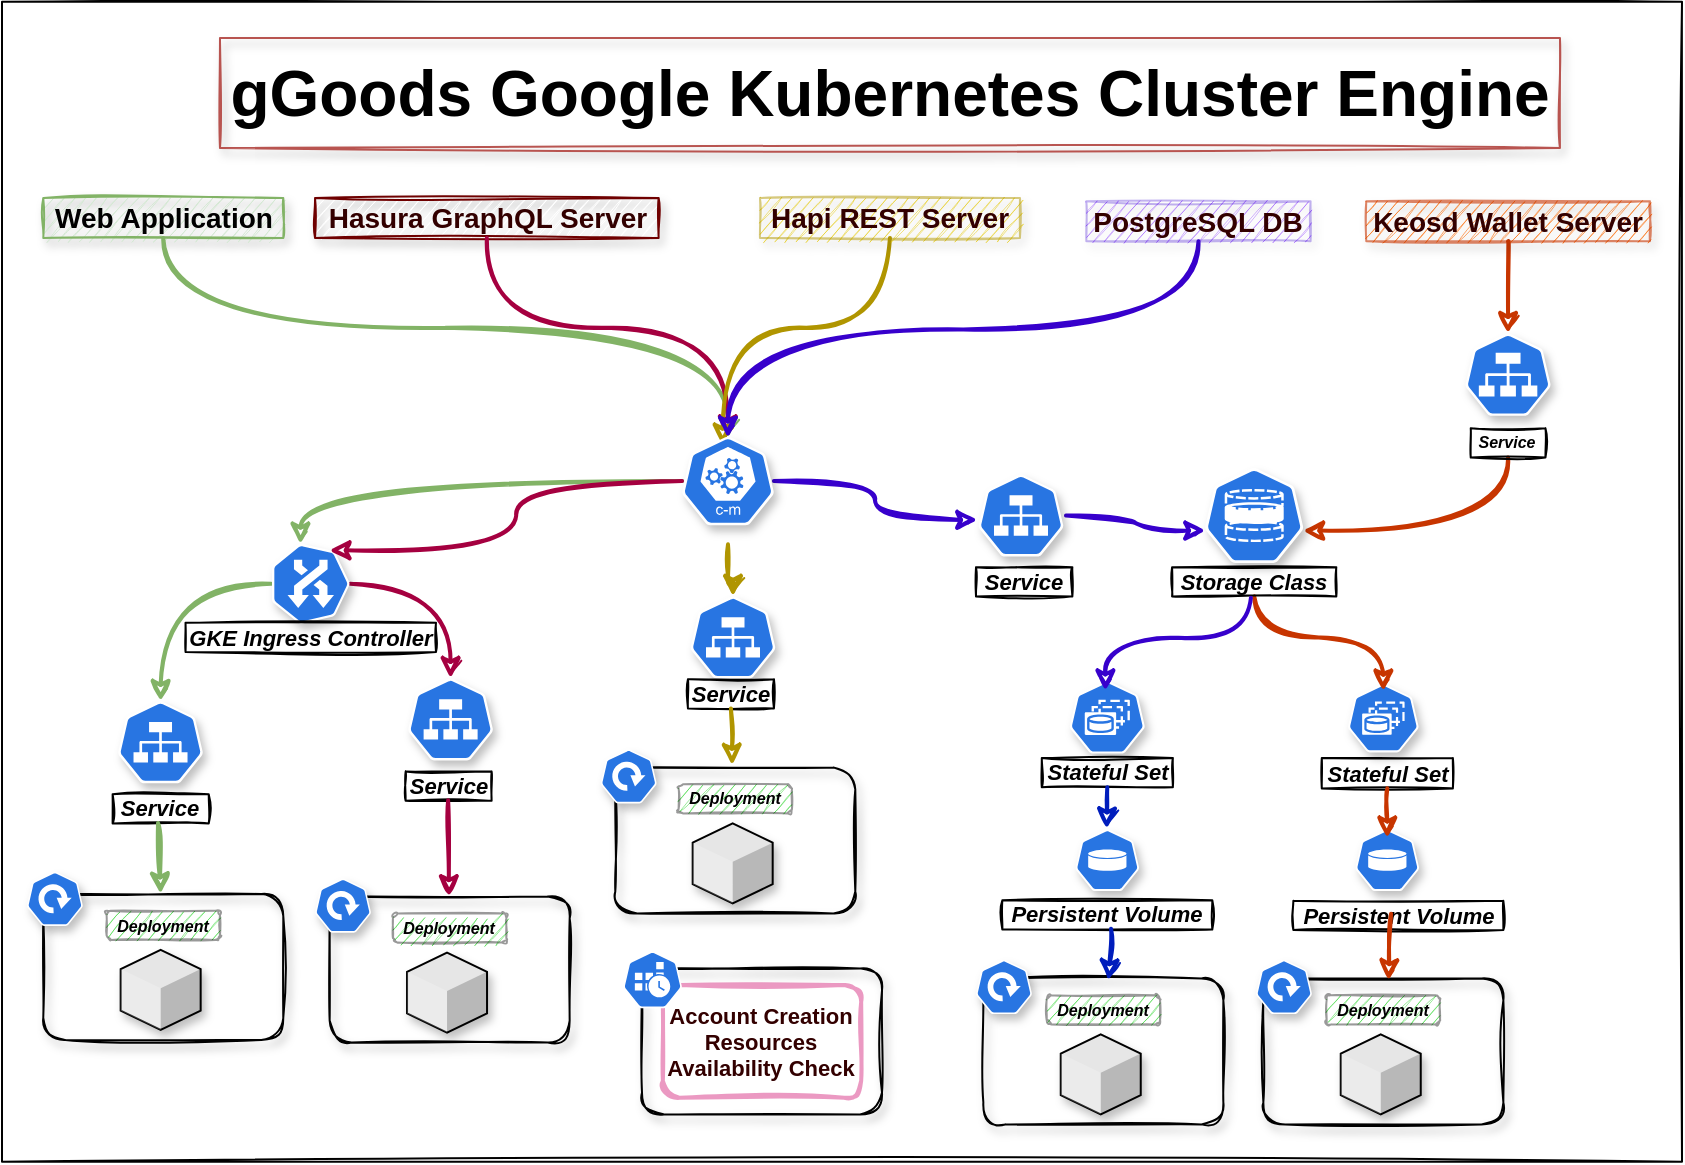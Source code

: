 <mxfile version="14.4.9" type="google" pages="2"><diagram id="PVIO6DG2hPhd5ZmztF5c" name="Gcloud"><mxGraphModel dx="1804" dy="608" grid="1" gridSize="10" guides="1" tooltips="1" connect="1" arrows="1" fold="1" page="1" pageScale="1" pageWidth="827" pageHeight="1169" math="0" shadow="0"><root><mxCell id="0"/><mxCell id="1" parent="0"/><mxCell id="rQSWMchf638BOJ1zcWZI-18" value="" style="rounded=0;whiteSpace=wrap;html=1;fillColor=none;sketch=1;" parent="1" vertex="1"><mxGeometry x="-80" y="521.9" width="840" height="580" as="geometry"/></mxCell><mxCell id="sjKjUAN0iVzhOH6psTIh-2" value="" style="rounded=1;whiteSpace=wrap;html=1;shadow=1;sketch=1;strokeColor=#000000;strokeWidth=1;fontSize=8;fillColor=none;" vertex="1" parent="1"><mxGeometry x="240.0" y="1005.2" width="120" height="73" as="geometry"/></mxCell><mxCell id="sjKjUAN0iVzhOH6psTIh-3" value="Account Creation Resources Availability Check" style="text;html=1;align=center;verticalAlign=middle;whiteSpace=wrap;rounded=1;shadow=0;sketch=1;fontStyle=1;fontSize=11;opacity=40;strokeWidth=2;glass=1;strokeColor=#CC0066;fontColor=#330000;" vertex="1" parent="1"><mxGeometry x="250.42" y="1013.51" width="99.17" height="56.39" as="geometry"/></mxCell><mxCell id="GE88bppgMtltu6WNcH5u-28" value="" style="rounded=1;whiteSpace=wrap;html=1;shadow=1;sketch=1;strokeColor=#000000;strokeWidth=1;fontSize=8;fillColor=none;" parent="1" vertex="1"><mxGeometry x="-59.36" y="967.94" width="120" height="73" as="geometry"/></mxCell><mxCell id="vI4Q6YyBYxQYEgfnPs3k-6" style="edgeStyle=orthogonalEdgeStyle;curved=1;rounded=0;sketch=1;orthogonalLoop=1;jettySize=auto;html=1;strokeWidth=2;fontColor=#330000;fillColor=#d5e8d4;strokeColor=#82b366;" parent="1" source="rQSWMchf638BOJ1zcWZI-9" target="GE88bppgMtltu6WNcH5u-26" edge="1"><mxGeometry relative="1" as="geometry"/></mxCell><mxCell id="vI4Q6YyBYxQYEgfnPs3k-7" style="edgeStyle=orthogonalEdgeStyle;curved=1;rounded=0;sketch=1;orthogonalLoop=1;jettySize=auto;html=1;entryX=0.5;entryY=0;entryDx=0;entryDy=0;entryPerimeter=0;strokeWidth=2;fontColor=#330000;fillColor=#d80073;strokeColor=#A50040;" parent="1" source="rQSWMchf638BOJ1zcWZI-9" target="GE88bppgMtltu6WNcH5u-52" edge="1"><mxGeometry relative="1" as="geometry"/></mxCell><mxCell id="rQSWMchf638BOJ1zcWZI-9" value="" style="html=1;dashed=0;whitespace=wrap;strokeColor=#ffffff;points=[[0.005,0.63,0],[0.1,0.2,0],[0.9,0.2,0],[0.5,0,0],[0.995,0.63,0],[0.72,0.99,0],[0.5,1,0],[0.28,0.99,0]];shape=mxgraph.kubernetes.icon;prIcon=ing;fillColor=#2875E2;shadow=1;sketch=0;rotation=90;" parent="1" vertex="1"><mxGeometry x="54.32" y="793.12" width="40.13" height="39.59" as="geometry"/></mxCell><mxCell id="rQSWMchf638BOJ1zcWZI-34" value="GKE Ingress Controller" style="text;html=1;fillColor=none;align=center;verticalAlign=middle;whiteSpace=wrap;rounded=0;shadow=0;sketch=1;strokeColor=#000000;fontStyle=3;fontSize=11;" parent="1" vertex="1"><mxGeometry x="11.76" y="832.4" width="125.24" height="14.59" as="geometry"/></mxCell><mxCell id="0uk_-S2sxYofjgrZGNNg-2" value="" style="verticalLabelPosition=bottom;verticalAlign=top;html=1;shape=mxgraph.infographic.shadedCube;isoAngle=15;shadow=1;sketch=0;align=center;fillColor=#E6E6E6;" parent="1" vertex="1"><mxGeometry x="-20.67" y="995.94" width="40" height="40" as="geometry"/></mxCell><mxCell id="0uk_-S2sxYofjgrZGNNg-5" value="Web Application" style="text;html=1;align=center;verticalAlign=middle;whiteSpace=wrap;rounded=0;shadow=1;sketch=1;fontSize=14;fontStyle=1;strokeColor=#82b366;fillColor=#d5e8d4;" parent="1" vertex="1"><mxGeometry x="-59.36" y="620" width="120" height="20" as="geometry"/></mxCell><mxCell id="0uk_-S2sxYofjgrZGNNg-11" value="" style="shape=image;imageAspect=0;verticalLabelPosition=bottom;verticalAlign=top;shadow=1;sketch=0;strokeColor=#330000;fillColor=#E6E6E6;gradientColor=none;fontSize=14;align=center;html=1;image=https://www.docker.com/sites/default/files/d8/2019-07/Moby-logo.png;rotation=15;aspect=fixed;" parent="1" vertex="1"><mxGeometry x="-15.67" y="1017.35" width="11.97" height="8.59" as="geometry"/></mxCell><mxCell id="GE88bppgMtltu6WNcH5u-26" value="" style="html=1;dashed=0;whitespace=wrap;fillColor=#2875E2;strokeColor=#ffffff;points=[[0.005,0.63,0],[0.1,0.2,0],[0.9,0.2,0],[0.5,0,0],[0.995,0.63,0],[0.72,0.99,0],[0.5,1,0],[0.28,0.99,0]];shape=mxgraph.kubernetes.icon;prIcon=svc;shadow=1;sketch=0;fontSize=8;" parent="1" vertex="1"><mxGeometry x="-23.24" y="871.64" width="45" height="41" as="geometry"/></mxCell><mxCell id="GE88bppgMtltu6WNcH5u-27" value="Service" style="text;html=1;fillColor=none;align=center;verticalAlign=middle;whiteSpace=wrap;rounded=0;shadow=0;sketch=1;strokeColor=#000000;fontStyle=3;fontSize=11;" parent="1" vertex="1"><mxGeometry x="-24.69" y="918.12" width="48.05" height="14.59" as="geometry"/></mxCell><mxCell id="GE88bppgMtltu6WNcH5u-29" value="" style="html=1;dashed=0;whitespace=wrap;fillColor=#2875E2;strokeColor=#ffffff;points=[[0.005,0.63,0],[0.1,0.2,0],[0.9,0.2,0],[0.5,0,0],[0.995,0.63,0],[0.72,0.99,0],[0.5,1,0],[0.28,0.99,0]];shape=mxgraph.kubernetes.icon;prIcon=deploy;shadow=1;sketch=0;fontSize=8;" parent="1" vertex="1"><mxGeometry x="-67.55" y="951.94" width="28" height="37" as="geometry"/></mxCell><mxCell id="GE88bppgMtltu6WNcH5u-30" value="" style="endArrow=classic;html=1;fontSize=8;exitX=0.5;exitY=1;exitDx=0;exitDy=0;sketch=1;edgeStyle=orthogonalEdgeStyle;entryX=0.5;entryY=0.161;entryDx=0;entryDy=0;entryPerimeter=0;strokeWidth=2;fillColor=#d5e8d4;strokeColor=#82b366;curved=1;" parent="1" source="0uk_-S2sxYofjgrZGNNg-5" target="vI4Q6YyBYxQYEgfnPs3k-1" edge="1"><mxGeometry width="50" height="50" relative="1" as="geometry"><mxPoint x="-102.68" y="710" as="sourcePoint"/><mxPoint x="77" y="717" as="targetPoint"/></mxGeometry></mxCell><mxCell id="GE88bppgMtltu6WNcH5u-33" value="" style="endArrow=classic;html=1;fontSize=8;exitX=0.5;exitY=1;exitDx=0;exitDy=0;sketch=1;strokeWidth=2;fillColor=#d5e8d4;strokeColor=#82b366;" parent="1" target="GE88bppgMtltu6WNcH5u-28" edge="1"><mxGeometry width="50" height="50" relative="1" as="geometry"><mxPoint x="-1.99" y="932.53" as="sourcePoint"/><mxPoint x="-2.39" y="956.23" as="targetPoint"/></mxGeometry></mxCell><mxCell id="GE88bppgMtltu6WNcH5u-34" value="Deployment" style="text;html=1;align=center;verticalAlign=middle;whiteSpace=wrap;rounded=1;shadow=0;sketch=1;strokeColor=#000000;fontStyle=3;fontSize=8;fillColor=#00CC00;opacity=40;" parent="1" vertex="1"><mxGeometry x="-27.7" y="976.35" width="56.68" height="14.59" as="geometry"/></mxCell><mxCell id="GE88bppgMtltu6WNcH5u-46" value="" style="rounded=1;whiteSpace=wrap;html=1;shadow=1;sketch=1;strokeColor=#000000;strokeWidth=1;fontSize=8;fillColor=none;" parent="1" vertex="1"><mxGeometry x="83.83" y="969.3" width="120" height="73" as="geometry"/></mxCell><mxCell id="GE88bppgMtltu6WNcH5u-49" value="" style="verticalLabelPosition=bottom;verticalAlign=top;html=1;shape=mxgraph.infographic.shadedCube;isoAngle=15;shadow=1;sketch=0;align=center;fillColor=#E6E6E6;" parent="1" vertex="1"><mxGeometry x="122.52" y="997.3" width="40" height="40" as="geometry"/></mxCell><mxCell id="GE88bppgMtltu6WNcH5u-50" value="Hasura GraphQL Server" style="text;html=1;align=center;verticalAlign=middle;whiteSpace=wrap;rounded=0;shadow=1;sketch=1;fontSize=14;fontStyle=1;strokeColor=#6F0000;fontColor=#330000;fillColor=#ffffff;fillStyle=hachure;" parent="1" vertex="1"><mxGeometry x="76.52" y="620" width="171.81" height="20" as="geometry"/></mxCell><mxCell id="GE88bppgMtltu6WNcH5u-51" value="" style="shape=image;imageAspect=0;verticalLabelPosition=bottom;verticalAlign=top;shadow=1;sketch=0;strokeColor=#330000;fillColor=#E6E6E6;gradientColor=none;fontSize=14;align=center;html=1;image=https://www.docker.com/sites/default/files/d8/2019-07/Moby-logo.png;rotation=15;aspect=fixed;" parent="1" vertex="1"><mxGeometry x="127.52" y="1018.71" width="11.97" height="8.59" as="geometry"/></mxCell><mxCell id="GE88bppgMtltu6WNcH5u-52" value="" style="html=1;dashed=0;whitespace=wrap;fillColor=#2875E2;strokeColor=#ffffff;points=[[0.005,0.63,0],[0.1,0.2,0],[0.9,0.2,0],[0.5,0,0],[0.995,0.63,0],[0.72,0.99,0],[0.5,1,0],[0.28,0.99,0]];shape=mxgraph.kubernetes.icon;prIcon=svc;shadow=1;sketch=0;fontSize=8;" parent="1" vertex="1"><mxGeometry x="121.81" y="860.19" width="45" height="41" as="geometry"/></mxCell><mxCell id="GE88bppgMtltu6WNcH5u-53" value="Service" style="text;html=1;fillColor=none;align=center;verticalAlign=middle;whiteSpace=wrap;rounded=0;shadow=0;sketch=1;strokeColor=#000000;fontStyle=3;fontSize=11;" parent="1" vertex="1"><mxGeometry x="121.81" y="906.81" width="43" height="14.59" as="geometry"/></mxCell><mxCell id="GE88bppgMtltu6WNcH5u-54" value="" style="html=1;dashed=0;whitespace=wrap;fillColor=#2875E2;strokeColor=#ffffff;points=[[0.005,0.63,0],[0.1,0.2,0],[0.9,0.2,0],[0.5,0,0],[0.995,0.63,0],[0.72,0.99,0],[0.5,1,0],[0.28,0.99,0]];shape=mxgraph.kubernetes.icon;prIcon=deploy;shadow=1;sketch=0;fontSize=8;" parent="1" vertex="1"><mxGeometry x="76.52" y="955.3" width="28" height="37" as="geometry"/></mxCell><mxCell id="GE88bppgMtltu6WNcH5u-55" value="" style="endArrow=classic;html=1;fontSize=8;exitX=0.5;exitY=1;exitDx=0;exitDy=0;sketch=1;edgeStyle=orthogonalEdgeStyle;entryX=0.498;entryY=0.152;entryDx=0;entryDy=0;entryPerimeter=0;strokeWidth=2;fillColor=#d80073;strokeColor=#A50040;curved=1;" parent="1" source="GE88bppgMtltu6WNcH5u-50" target="vI4Q6YyBYxQYEgfnPs3k-1" edge="1"><mxGeometry width="50" height="50" relative="1" as="geometry"><mxPoint x="77.03" y="711.2" as="sourcePoint"/><mxPoint x="117" y="793" as="targetPoint"/></mxGeometry></mxCell><mxCell id="GE88bppgMtltu6WNcH5u-57" value="" style="endArrow=classic;html=1;fontSize=8;exitX=0.5;exitY=1;exitDx=0;exitDy=0;sketch=1;strokeWidth=2;fillColor=#d80073;strokeColor=#A50040;" parent="1" target="GE88bppgMtltu6WNcH5u-46" edge="1"><mxGeometry width="50" height="50" relative="1" as="geometry"><mxPoint x="143.06" y="921.08" as="sourcePoint"/><mxPoint x="142.23" y="940.186" as="targetPoint"/></mxGeometry></mxCell><mxCell id="GE88bppgMtltu6WNcH5u-58" value="Deployment" style="text;html=1;align=center;verticalAlign=middle;whiteSpace=wrap;rounded=1;shadow=0;sketch=1;strokeColor=#000000;fontStyle=3;fontSize=8;fillColor=#00CC00;opacity=40;" parent="1" vertex="1"><mxGeometry x="115.49" y="977.71" width="56.68" height="14.59" as="geometry"/></mxCell><mxCell id="GE88bppgMtltu6WNcH5u-62" value="" style="rounded=1;whiteSpace=wrap;html=1;shadow=1;sketch=1;strokeColor=#000000;strokeWidth=1;fontSize=8;fillColor=none;" parent="1" vertex="1"><mxGeometry x="226.65" y="904.71" width="120" height="73" as="geometry"/></mxCell><mxCell id="GE88bppgMtltu6WNcH5u-65" value="" style="verticalLabelPosition=bottom;verticalAlign=top;html=1;shape=mxgraph.infographic.shadedCube;isoAngle=15;shadow=1;sketch=0;align=center;fillColor=#E6E6E6;" parent="1" vertex="1"><mxGeometry x="265.34" y="932.71" width="40" height="40" as="geometry"/></mxCell><mxCell id="vI4Q6YyBYxQYEgfnPs3k-4" style="edgeStyle=orthogonalEdgeStyle;curved=1;rounded=0;sketch=1;orthogonalLoop=1;jettySize=auto;html=1;entryX=0.441;entryY=0.217;entryDx=0;entryDy=0;entryPerimeter=0;strokeWidth=2;exitX=0.5;exitY=1;exitDx=0;exitDy=0;fillColor=#e3c800;strokeColor=#B09500;" parent="1" source="GE88bppgMtltu6WNcH5u-66" target="vI4Q6YyBYxQYEgfnPs3k-1" edge="1"><mxGeometry relative="1" as="geometry"/></mxCell><mxCell id="GE88bppgMtltu6WNcH5u-66" value="Hapi REST Server" style="text;html=1;fillColor=#e3c800;align=center;verticalAlign=middle;whiteSpace=wrap;rounded=0;shadow=1;sketch=1;fontSize=14;fontStyle=1;strokeColor=#B09500;fontColor=#330000;opacity=50;" parent="1" vertex="1"><mxGeometry x="298.98" y="620" width="130" height="20" as="geometry"/></mxCell><mxCell id="GE88bppgMtltu6WNcH5u-67" value="" style="shape=image;imageAspect=0;verticalLabelPosition=bottom;verticalAlign=top;shadow=1;sketch=0;strokeColor=#330000;fillColor=#E6E6E6;gradientColor=none;fontSize=14;align=center;html=1;image=https://www.docker.com/sites/default/files/d8/2019-07/Moby-logo.png;rotation=15;aspect=fixed;" parent="1" vertex="1"><mxGeometry x="270.34" y="954.12" width="11.97" height="8.59" as="geometry"/></mxCell><mxCell id="GE88bppgMtltu6WNcH5u-68" value="" style="html=1;dashed=0;whitespace=wrap;fillColor=#2875E2;strokeColor=#ffffff;points=[[0.005,0.63,0],[0.1,0.2,0],[0.9,0.2,0],[0.5,0,0],[0.995,0.63,0],[0.72,0.99,0],[0.5,1,0],[0.28,0.99,0]];shape=mxgraph.kubernetes.icon;prIcon=svc;shadow=1;sketch=0;fontSize=8;" parent="1" vertex="1"><mxGeometry x="263" y="819.19" width="45" height="41" as="geometry"/></mxCell><mxCell id="GE88bppgMtltu6WNcH5u-69" value="Service" style="text;html=1;fillColor=none;align=center;verticalAlign=middle;whiteSpace=wrap;rounded=0;shadow=0;sketch=1;strokeColor=#000000;fontStyle=3;fontSize=11;" parent="1" vertex="1"><mxGeometry x="262.97" y="860.6" width="43" height="14.59" as="geometry"/></mxCell><mxCell id="GE88bppgMtltu6WNcH5u-70" value="" style="html=1;dashed=0;whitespace=wrap;fillColor=#2875E2;strokeColor=#ffffff;points=[[0.005,0.63,0],[0.1,0.2,0],[0.9,0.2,0],[0.5,0,0],[0.995,0.63,0],[0.72,0.99,0],[0.5,1,0],[0.28,0.99,0]];shape=mxgraph.kubernetes.icon;prIcon=deploy;shadow=1;sketch=0;fontSize=8;" parent="1" vertex="1"><mxGeometry x="219.34" y="890.71" width="28" height="37" as="geometry"/></mxCell><mxCell id="GE88bppgMtltu6WNcH5u-73" value="" style="endArrow=classic;html=1;fontSize=8;exitX=0.5;exitY=1;exitDx=0;exitDy=0;sketch=1;entryX=0.487;entryY=-0.015;entryDx=0;entryDy=0;entryPerimeter=0;strokeWidth=2;fillColor=#e3c800;strokeColor=#B09500;" parent="1" source="GE88bppgMtltu6WNcH5u-69" target="GE88bppgMtltu6WNcH5u-62" edge="1"><mxGeometry width="50" height="50" relative="1" as="geometry"><mxPoint x="283.06" y="878.02" as="sourcePoint"/><mxPoint x="282.23" y="897.126" as="targetPoint"/></mxGeometry></mxCell><mxCell id="GE88bppgMtltu6WNcH5u-74" value="Deployment" style="text;html=1;align=center;verticalAlign=middle;whiteSpace=wrap;rounded=1;shadow=0;sketch=1;strokeColor=#000000;fontStyle=3;fontSize=8;fillColor=#00CC00;opacity=40;" parent="1" vertex="1"><mxGeometry x="258.31" y="913.12" width="56.68" height="14.59" as="geometry"/></mxCell><mxCell id="GE88bppgMtltu6WNcH5u-77" value="" style="rounded=1;whiteSpace=wrap;html=1;shadow=1;sketch=1;strokeColor=#000000;strokeWidth=1;fontSize=8;fillColor=none;" parent="1" vertex="1"><mxGeometry x="550.68" y="1010.2" width="120" height="73" as="geometry"/></mxCell><mxCell id="GE88bppgMtltu6WNcH5u-80" value="" style="verticalLabelPosition=bottom;verticalAlign=top;html=1;shape=mxgraph.infographic.shadedCube;isoAngle=15;shadow=1;sketch=0;align=center;fillColor=#E6E6E6;" parent="1" vertex="1"><mxGeometry x="589.37" y="1038.2" width="40" height="40" as="geometry"/></mxCell><mxCell id="vI4Q6YyBYxQYEgfnPs3k-11" style="edgeStyle=orthogonalEdgeStyle;curved=1;rounded=0;sketch=1;orthogonalLoop=1;jettySize=auto;html=1;entryX=0.995;entryY=0.63;entryDx=0;entryDy=0;entryPerimeter=0;strokeWidth=2;fontColor=#330000;exitX=0.5;exitY=1;exitDx=0;exitDy=0;fillColor=#fa6800;strokeColor=#C73500;" parent="1" source="GE88bppgMtltu6WNcH5u-84" target="GE88bppgMtltu6WNcH5u-113" edge="1"><mxGeometry relative="1" as="geometry"/></mxCell><mxCell id="vI4Q6YyBYxQYEgfnPs3k-12" style="edgeStyle=orthogonalEdgeStyle;curved=1;rounded=0;sketch=1;orthogonalLoop=1;jettySize=auto;html=1;entryX=0.5;entryY=0;entryDx=0;entryDy=0;entryPerimeter=0;strokeWidth=2;fontColor=#330000;fillColor=#fa6800;strokeColor=#C73500;" parent="1" source="GE88bppgMtltu6WNcH5u-81" target="GE88bppgMtltu6WNcH5u-83" edge="1"><mxGeometry relative="1" as="geometry"/></mxCell><mxCell id="GE88bppgMtltu6WNcH5u-81" value="Keosd Wallet Server" style="text;html=1;fillColor=#fa6800;align=center;verticalAlign=middle;whiteSpace=wrap;rounded=0;shadow=1;sketch=1;fontSize=14;fontStyle=1;strokeColor=#C73500;fontColor=#330000;opacity=60;" parent="1" vertex="1"><mxGeometry x="602.14" y="621.65" width="141.81" height="20" as="geometry"/></mxCell><mxCell id="GE88bppgMtltu6WNcH5u-82" value="" style="shape=image;imageAspect=0;verticalLabelPosition=bottom;verticalAlign=top;shadow=1;sketch=0;strokeColor=#330000;fillColor=#E6E6E6;gradientColor=none;fontSize=14;align=center;html=1;image=https://www.docker.com/sites/default/files/d8/2019-07/Moby-logo.png;rotation=15;aspect=fixed;" parent="1" vertex="1"><mxGeometry x="594.37" y="1059.61" width="11.97" height="8.59" as="geometry"/></mxCell><mxCell id="GE88bppgMtltu6WNcH5u-83" value="" style="html=1;dashed=0;whitespace=wrap;fillColor=#2875E2;strokeColor=#ffffff;points=[[0.005,0.63,0],[0.1,0.2,0],[0.9,0.2,0],[0.5,0,0],[0.995,0.63,0],[0.72,0.99,0],[0.5,1,0],[0.28,0.99,0]];shape=mxgraph.kubernetes.icon;prIcon=svc;shadow=1;sketch=0;fontSize=8;" parent="1" vertex="1"><mxGeometry x="648.67" y="687.71" width="48.74" height="41.22" as="geometry"/></mxCell><mxCell id="GE88bppgMtltu6WNcH5u-84" value="Service" style="text;html=1;fillColor=none;align=center;verticalAlign=middle;whiteSpace=wrap;rounded=0;shadow=0;sketch=1;strokeColor=#000000;fontStyle=3;fontSize=8;" parent="1" vertex="1"><mxGeometry x="654.36" y="735.17" width="37.37" height="14.59" as="geometry"/></mxCell><mxCell id="GE88bppgMtltu6WNcH5u-85" value="" style="html=1;dashed=0;whitespace=wrap;fillColor=#2875E2;strokeColor=#ffffff;points=[[0.005,0.63,0],[0.1,0.2,0],[0.9,0.2,0],[0.5,0,0],[0.995,0.63,0],[0.72,0.99,0],[0.5,1,0],[0.28,0.99,0]];shape=mxgraph.kubernetes.icon;prIcon=deploy;shadow=1;sketch=0;fontSize=8;" parent="1" vertex="1"><mxGeometry x="547.0" y="995.99" width="28" height="37" as="geometry"/></mxCell><mxCell id="GE88bppgMtltu6WNcH5u-89" value="Deployment" style="text;html=1;align=center;verticalAlign=middle;whiteSpace=wrap;rounded=1;shadow=0;sketch=1;strokeColor=#000000;fontStyle=3;fontSize=8;fillColor=#00CC00;opacity=40;" parent="1" vertex="1"><mxGeometry x="582.34" y="1018.61" width="56.68" height="14.59" as="geometry"/></mxCell><mxCell id="GE88bppgMtltu6WNcH5u-90" value="" style="html=1;dashed=0;whitespace=wrap;fillColor=#2875E2;strokeColor=#ffffff;points=[[0.005,0.63,0],[0.1,0.2,0],[0.9,0.2,0],[0.5,0,0],[0.995,0.63,0],[0.72,0.99,0],[0.5,1,0],[0.28,0.99,0]];shape=mxgraph.kubernetes.icon;prIcon=vol;shadow=1;" parent="1" vertex="1"><mxGeometry x="596.72" y="930.79" width="31.88" height="40.59" as="geometry"/></mxCell><mxCell id="GE88bppgMtltu6WNcH5u-92" value="" style="html=1;dashed=0;whitespace=wrap;fillColor=#2875E2;strokeColor=#ffffff;points=[[0.005,0.63,0],[0.1,0.2,0],[0.9,0.2,0],[0.5,0,0],[0.995,0.63,0],[0.72,0.99,0],[0.5,1,0],[0.28,0.99,0]];shape=mxgraph.kubernetes.icon;prIcon=sts;shadow=1;sketch=0;fontFamily=Comic Sans MS;fontSize=14;align=center;" parent="1" vertex="1"><mxGeometry x="592.99" y="860.19" width="35.38" height="39.83" as="geometry"/></mxCell><mxCell id="GE88bppgMtltu6WNcH5u-98" value="Stateful Set" style="text;html=1;fillColor=none;align=center;verticalAlign=middle;whiteSpace=wrap;rounded=0;shadow=0;sketch=1;strokeColor=#000000;fontStyle=3;fontSize=11;" parent="1" vertex="1"><mxGeometry x="579.89" y="900" width="65.55" height="15.19" as="geometry"/></mxCell><mxCell id="GE88bppgMtltu6WNcH5u-99" value="" style="endArrow=classic;html=1;fontSize=8;exitX=0.5;exitY=1;exitDx=0;exitDy=0;sketch=1;entryX=0.5;entryY=0.227;entryDx=0;entryDy=0;entryPerimeter=0;strokeWidth=2;fillColor=#fa6800;strokeColor=#C73500;" parent="1" source="GE88bppgMtltu6WNcH5u-98" target="GE88bppgMtltu6WNcH5u-90" edge="1"><mxGeometry width="50" height="50" relative="1" as="geometry"><mxPoint x="617.277" y="920.385" as="sourcePoint"/><mxPoint x="612.78" y="928.3" as="targetPoint"/></mxGeometry></mxCell><mxCell id="GE88bppgMtltu6WNcH5u-100" value="Persistent Volume" style="text;html=1;fillColor=none;align=center;verticalAlign=middle;whiteSpace=wrap;rounded=0;shadow=0;sketch=1;strokeColor=#000000;fontStyle=3;fontSize=11;" parent="1" vertex="1"><mxGeometry x="565.68" y="971.38" width="105" height="14.59" as="geometry"/></mxCell><mxCell id="GE88bppgMtltu6WNcH5u-101" value="" style="endArrow=classic;html=1;fontSize=8;exitX=0.525;exitY=0.995;exitDx=0;exitDy=0;sketch=1;exitPerimeter=0;entryX=0.522;entryY=0.015;entryDx=0;entryDy=0;entryPerimeter=0;strokeWidth=2;fillColor=#fa6800;strokeColor=#C73500;" parent="1" target="GE88bppgMtltu6WNcH5u-77" edge="1"><mxGeometry width="50" height="50" relative="1" as="geometry"><mxPoint x="614.531" y="977.887" as="sourcePoint"/><mxPoint x="614.66" y="998.37" as="targetPoint"/></mxGeometry></mxCell><mxCell id="GE88bppgMtltu6WNcH5u-102" value="" style="rounded=1;whiteSpace=wrap;html=1;shadow=1;sketch=1;strokeColor=#000000;strokeWidth=1;fontSize=8;fillColor=none;" parent="1" vertex="1"><mxGeometry x="410.68" y="1010.2" width="120" height="73" as="geometry"/></mxCell><mxCell id="GE88bppgMtltu6WNcH5u-103" value="" style="verticalLabelPosition=bottom;verticalAlign=top;html=1;shape=mxgraph.infographic.shadedCube;isoAngle=15;shadow=1;sketch=0;align=center;fillColor=#E6E6E6;" parent="1" vertex="1"><mxGeometry x="449.37" y="1038.2" width="40" height="40" as="geometry"/></mxCell><mxCell id="vI4Q6YyBYxQYEgfnPs3k-5" style="edgeStyle=orthogonalEdgeStyle;curved=1;rounded=0;sketch=1;orthogonalLoop=1;jettySize=auto;html=1;entryX=0.5;entryY=0.161;entryDx=0;entryDy=0;entryPerimeter=0;strokeWidth=2;fontColor=#330000;exitX=0.5;exitY=1;exitDx=0;exitDy=0;fillColor=#6a00ff;strokeColor=#3700CC;" parent="1" source="GE88bppgMtltu6WNcH5u-104" target="vI4Q6YyBYxQYEgfnPs3k-1" edge="1"><mxGeometry relative="1" as="geometry"/></mxCell><mxCell id="GE88bppgMtltu6WNcH5u-104" value="PostgreSQL DB" style="text;html=1;fillColor=#6a00ff;align=center;verticalAlign=middle;whiteSpace=wrap;rounded=0;shadow=1;sketch=1;fontSize=14;fontStyle=1;strokeColor=#3700CC;fontColor=#330000;fillStyle=hachure;opacity=30;" parent="1" vertex="1"><mxGeometry x="462.17" y="621.65" width="112.13" height="20" as="geometry"/></mxCell><mxCell id="GE88bppgMtltu6WNcH5u-105" value="" style="shape=image;imageAspect=0;verticalLabelPosition=bottom;verticalAlign=top;shadow=1;sketch=0;strokeColor=#330000;fillColor=#E6E6E6;gradientColor=none;fontSize=14;align=center;html=1;image=https://www.docker.com/sites/default/files/d8/2019-07/Moby-logo.png;rotation=15;aspect=fixed;" parent="1" vertex="1"><mxGeometry x="454.37" y="1059.61" width="11.97" height="8.59" as="geometry"/></mxCell><mxCell id="vI4Q6YyBYxQYEgfnPs3k-14" style="edgeStyle=orthogonalEdgeStyle;curved=1;rounded=0;sketch=1;orthogonalLoop=1;jettySize=auto;html=1;entryX=0.005;entryY=0.63;entryDx=0;entryDy=0;entryPerimeter=0;strokeWidth=2;fontColor=#330000;fillColor=#6a00ff;strokeColor=#3700CC;" parent="1" source="GE88bppgMtltu6WNcH5u-106" target="GE88bppgMtltu6WNcH5u-113" edge="1"><mxGeometry relative="1" as="geometry"/></mxCell><mxCell id="GE88bppgMtltu6WNcH5u-106" value="" style="html=1;dashed=0;whitespace=wrap;fillColor=#2875E2;strokeColor=#ffffff;points=[[0.005,0.63,0],[0.1,0.2,0],[0.9,0.2,0],[0.5,0,0],[0.995,0.63,0],[0.72,0.99,0],[0.5,1,0],[0.28,0.99,0]];shape=mxgraph.kubernetes.icon;prIcon=svc;shadow=1;sketch=0;fontSize=8;" parent="1" vertex="1"><mxGeometry x="407.0" y="758.27" width="45" height="41" as="geometry"/></mxCell><mxCell id="GE88bppgMtltu6WNcH5u-107" value="Service" style="text;html=1;fillColor=none;align=center;verticalAlign=middle;whiteSpace=wrap;rounded=0;shadow=0;sketch=1;strokeColor=#000000;fontStyle=3;fontSize=11;" parent="1" vertex="1"><mxGeometry x="407" y="804.6" width="48.19" height="14.59" as="geometry"/></mxCell><mxCell id="GE88bppgMtltu6WNcH5u-108" value="" style="html=1;dashed=0;whitespace=wrap;fillColor=#2875E2;strokeColor=#ffffff;points=[[0.005,0.63,0],[0.1,0.2,0],[0.9,0.2,0],[0.5,0,0],[0.995,0.63,0],[0.72,0.99,0],[0.5,1,0],[0.28,0.99,0]];shape=mxgraph.kubernetes.icon;prIcon=deploy;shadow=1;sketch=0;fontSize=8;" parent="1" vertex="1"><mxGeometry x="407" y="995.99" width="28" height="37" as="geometry"/></mxCell><mxCell id="GE88bppgMtltu6WNcH5u-110" value="Deployment" style="text;html=1;align=center;verticalAlign=middle;whiteSpace=wrap;rounded=1;shadow=0;sketch=1;strokeColor=#000000;fontStyle=3;fontSize=8;fillColor=#00CC00;opacity=40;" parent="1" vertex="1"><mxGeometry x="442.34" y="1018.61" width="56.68" height="14.59" as="geometry"/></mxCell><mxCell id="GE88bppgMtltu6WNcH5u-111" value="" style="html=1;dashed=0;whitespace=wrap;fillColor=#2875E2;strokeColor=#ffffff;points=[[0.005,0.63,0],[0.1,0.2,0],[0.9,0.2,0],[0.5,0,0],[0.995,0.63,0],[0.72,0.99,0],[0.5,1,0],[0.28,0.99,0]];shape=mxgraph.kubernetes.icon;prIcon=vol;shadow=1;" parent="1" vertex="1"><mxGeometry x="456.72" y="930.79" width="31.88" height="40.59" as="geometry"/></mxCell><mxCell id="GE88bppgMtltu6WNcH5u-112" value="" style="html=1;dashed=0;whitespace=wrap;fillColor=#2875E2;strokeColor=#ffffff;points=[[0.005,0.63,0],[0.1,0.2,0],[0.9,0.2,0],[0.5,0,0],[0.995,0.63,0],[0.72,0.99,0],[0.5,1,0],[0.28,0.99,0]];shape=mxgraph.kubernetes.icon;prIcon=sts;shadow=1;sketch=0;fontFamily=Comic Sans MS;fontSize=14;align=center;" parent="1" vertex="1"><mxGeometry x="453.86" y="860.6" width="37.59" height="38.1" as="geometry"/></mxCell><mxCell id="GE88bppgMtltu6WNcH5u-113" value="" style="html=1;dashed=0;whitespace=wrap;fillColor=#2875E2;strokeColor=#ffffff;points=[[0.005,0.63,0],[0.1,0.2,0],[0.9,0.2,0],[0.5,0,0],[0.995,0.63,0],[0.72,0.99,0],[0.5,1,0],[0.28,0.99,0]];shape=mxgraph.kubernetes.icon;prIcon=sc;sketch=0;fontSize=10;shadow=1;" parent="1" vertex="1"><mxGeometry x="521.52" y="749.76" width="49.16" height="58.02" as="geometry"/></mxCell><mxCell id="vI4Q6YyBYxQYEgfnPs3k-15" style="edgeStyle=orthogonalEdgeStyle;curved=1;rounded=0;sketch=1;orthogonalLoop=1;jettySize=auto;html=1;strokeWidth=2;fontColor=#330000;entryX=0.5;entryY=0.16;entryDx=0;entryDy=0;entryPerimeter=0;fillColor=#fa6800;strokeColor=#C73500;exitX=0.5;exitY=1;exitDx=0;exitDy=0;" parent="1" source="GE88bppgMtltu6WNcH5u-115" target="GE88bppgMtltu6WNcH5u-92" edge="1"><mxGeometry relative="1" as="geometry"><mxPoint x="567" y="890" as="targetPoint"/></mxGeometry></mxCell><mxCell id="GE88bppgMtltu6WNcH5u-115" value="Storage Class" style="text;html=1;fillColor=none;align=center;verticalAlign=middle;whiteSpace=wrap;rounded=0;shadow=0;sketch=1;strokeColor=#000000;fontStyle=3;fontSize=11;" parent="1" vertex="1"><mxGeometry x="505.05" y="804.6" width="82.11" height="14.59" as="geometry"/></mxCell><mxCell id="GE88bppgMtltu6WNcH5u-116" value="" style="endArrow=classic;html=1;fontSize=8;exitX=0.48;exitY=1.049;exitDx=0;exitDy=0;sketch=1;exitPerimeter=0;entryX=0.475;entryY=0.153;entryDx=0;entryDy=0;entryPerimeter=0;fillColor=#6a00ff;strokeColor=#3700CC;strokeWidth=2;edgeStyle=orthogonalEdgeStyle;curved=1;" parent="1" source="GE88bppgMtltu6WNcH5u-115" target="GE88bppgMtltu6WNcH5u-112" edge="1"><mxGeometry width="50" height="50" relative="1" as="geometry"><mxPoint x="511.881" y="931.197" as="sourcePoint"/><mxPoint x="512.223" y="948.547" as="targetPoint"/></mxGeometry></mxCell><mxCell id="GE88bppgMtltu6WNcH5u-117" value="Stateful Set" style="text;html=1;fillColor=none;align=center;verticalAlign=middle;whiteSpace=wrap;rounded=0;shadow=0;sketch=1;strokeColor=#000000;fontStyle=3;fontSize=11;" parent="1" vertex="1"><mxGeometry x="439.89" y="900" width="65.55" height="14.59" as="geometry"/></mxCell><mxCell id="GE88bppgMtltu6WNcH5u-118" value="" style="endArrow=classic;html=1;fontSize=8;exitX=0.5;exitY=1;exitDx=0;exitDy=0;sketch=1;entryX=0.491;entryY=0.114;entryDx=0;entryDy=0;entryPerimeter=0;strokeWidth=2;fillColor=#0050ef;strokeColor=#001DBC;" parent="1" source="GE88bppgMtltu6WNcH5u-117" target="GE88bppgMtltu6WNcH5u-111" edge="1"><mxGeometry width="50" height="50" relative="1" as="geometry"><mxPoint x="477.277" y="918.485" as="sourcePoint"/><mxPoint x="472.78" y="926.4" as="targetPoint"/></mxGeometry></mxCell><mxCell id="GE88bppgMtltu6WNcH5u-119" value="Persistent Volume" style="text;html=1;fillColor=none;align=center;verticalAlign=middle;whiteSpace=wrap;rounded=0;shadow=0;sketch=1;strokeColor=#000000;fontStyle=3;fontSize=11;" parent="1" vertex="1"><mxGeometry x="420.16" y="971.15" width="105" height="14.59" as="geometry"/></mxCell><mxCell id="GE88bppgMtltu6WNcH5u-120" value="" style="endArrow=classic;html=1;fontSize=8;exitX=0.525;exitY=0.995;exitDx=0;exitDy=0;sketch=1;exitPerimeter=0;entryX=0.522;entryY=0.015;entryDx=0;entryDy=0;entryPerimeter=0;strokeWidth=2;fillColor=#0050ef;strokeColor=#001DBC;" parent="1" target="GE88bppgMtltu6WNcH5u-102" edge="1"><mxGeometry width="50" height="50" relative="1" as="geometry"><mxPoint x="474.531" y="985.377" as="sourcePoint"/><mxPoint x="474.66" y="1005.86" as="targetPoint"/></mxGeometry></mxCell><mxCell id="GE88bppgMtltu6WNcH5u-121" value="gGoods Google Kubernetes Cluster Engine" style="text;html=1;align=center;verticalAlign=middle;whiteSpace=wrap;rounded=0;shadow=1;sketch=1;fontSize=32;strokeColor=#b85450;fontStyle=1" parent="1" vertex="1"><mxGeometry x="28.98" y="540" width="670" height="55" as="geometry"/></mxCell><mxCell id="vI4Q6YyBYxQYEgfnPs3k-2" style="edgeStyle=orthogonalEdgeStyle;rounded=0;orthogonalLoop=1;jettySize=auto;html=1;entryX=0.005;entryY=0.63;entryDx=0;entryDy=0;entryPerimeter=0;strokeWidth=2;sketch=1;curved=1;fillColor=#d5e8d4;strokeColor=#82b366;" parent="1" source="vI4Q6YyBYxQYEgfnPs3k-1" target="rQSWMchf638BOJ1zcWZI-9" edge="1"><mxGeometry relative="1" as="geometry"/></mxCell><mxCell id="vI4Q6YyBYxQYEgfnPs3k-3" style="edgeStyle=orthogonalEdgeStyle;curved=1;rounded=0;sketch=1;orthogonalLoop=1;jettySize=auto;html=1;strokeWidth=2;fillColor=#d80073;strokeColor=#A50040;entryX=0.083;entryY=0.267;entryDx=0;entryDy=0;entryPerimeter=0;" parent="1" source="vI4Q6YyBYxQYEgfnPs3k-1" target="rQSWMchf638BOJ1zcWZI-9" edge="1"><mxGeometry relative="1" as="geometry"/></mxCell><mxCell id="vI4Q6YyBYxQYEgfnPs3k-9" style="edgeStyle=orthogonalEdgeStyle;curved=1;rounded=0;sketch=1;orthogonalLoop=1;jettySize=auto;html=1;strokeWidth=2;fontColor=#330000;fillColor=#e3c800;strokeColor=#B09500;" parent="1" source="vI4Q6YyBYxQYEgfnPs3k-1" target="GE88bppgMtltu6WNcH5u-68" edge="1"><mxGeometry relative="1" as="geometry"/></mxCell><mxCell id="vI4Q6YyBYxQYEgfnPs3k-10" style="edgeStyle=orthogonalEdgeStyle;curved=1;rounded=0;sketch=1;orthogonalLoop=1;jettySize=auto;html=1;entryX=0.017;entryY=0.553;entryDx=0;entryDy=0;entryPerimeter=0;strokeWidth=2;fontColor=#330000;fillColor=#6a00ff;strokeColor=#3700CC;" parent="1" source="vI4Q6YyBYxQYEgfnPs3k-1" target="GE88bppgMtltu6WNcH5u-106" edge="1"><mxGeometry relative="1" as="geometry"/></mxCell><mxCell id="vI4Q6YyBYxQYEgfnPs3k-1" value="" style="html=1;dashed=0;whitespace=wrap;fillColor=#2875E2;strokeColor=#ffffff;points=[[0.005,0.63,0],[0.1,0.2,0],[0.9,0.2,0],[0.5,0,0],[0.995,0.63,0],[0.72,0.99,0],[0.5,1,0],[0.28,0.99,0]];shape=mxgraph.kubernetes.icon;prIcon=c_m;shadow=1;sketch=0;fontSize=10;" parent="1" vertex="1"><mxGeometry x="260.02" y="729.78" width="45.95" height="63.41" as="geometry"/></mxCell><mxCell id="sjKjUAN0iVzhOH6psTIh-1" value="" style="html=1;dashed=0;whitespace=wrap;fillColor=#2875E2;strokeColor=#ffffff;points=[[0.005,0.63,0],[0.1,0.2,0],[0.9,0.2,0],[0.5,0,0],[0.995,0.63,0],[0.72,0.99,0],[0.5,1,0],[0.28,0.99,0]];shape=mxgraph.kubernetes.icon;prIcon=cronjob" vertex="1" parent="1"><mxGeometry x="230.52" y="990.94" width="29.5" height="39.8" as="geometry"/></mxCell></root></mxGraphModel></diagram><diagram id="34gOn0d8VQ9bjltC6ISW" name="Services"><mxGraphModel dx="1379" dy="771" grid="1" gridSize="10" guides="1" tooltips="1" connect="1" arrows="1" fold="1" page="1" pageScale="1" pageWidth="827" pageHeight="1169" math="0" shadow="0"><root><mxCell id="XQi8CLN5KOXHQmgXEtz0-0"/><mxCell id="XQi8CLN5KOXHQmgXEtz0-1" parent="XQi8CLN5KOXHQmgXEtz0-0"/><mxCell id="uyWZT3PQhfFJsDnYujqK-0" value="" style="rounded=0;whiteSpace=wrap;html=1;fillColor=none;sketch=1;" vertex="1" parent="XQi8CLN5KOXHQmgXEtz0-1"><mxGeometry y="40" width="900" height="640" as="geometry"/></mxCell><mxCell id="RQmljkTTT9UqTHf5T6UE-5" style="edgeStyle=orthogonalEdgeStyle;curved=1;rounded=0;sketch=1;orthogonalLoop=1;jettySize=auto;html=1;entryX=0.671;entryY=1;entryDx=0;entryDy=0;entryPerimeter=0;endArrow=classicThin;endFill=1;fontSize=32;fillColor=#ffcccc;strokeWidth=2;strokeColor=#FF00FF;" parent="XQi8CLN5KOXHQmgXEtz0-1" source="KqBceCTPlJIyyt4TVMmZ-2" target="YFt_6YN1D3k4E9mq_kX_-3" edge="1"><mxGeometry relative="1" as="geometry"><mxPoint x="576.98" y="243.36" as="targetPoint"/></mxGeometry></mxCell><mxCell id="RQmljkTTT9UqTHf5T6UE-6" style="edgeStyle=orthogonalEdgeStyle;curved=1;rounded=0;sketch=1;orthogonalLoop=1;jettySize=auto;html=1;entryX=0.5;entryY=0;entryDx=0;entryDy=0;endArrow=classicThin;endFill=1;fontSize=32;startArrow=classicThin;startFill=1;strokeWidth=2;fillColor=#cce5ff;strokeColor=#9AC7BF;" parent="XQi8CLN5KOXHQmgXEtz0-1" source="KqBceCTPlJIyyt4TVMmZ-2" target="KqBceCTPlJIyyt4TVMmZ-1" edge="1"><mxGeometry relative="1" as="geometry"/></mxCell><mxCell id="LrnIx7rx8bjMcOhXY8wO-4" style="edgeStyle=orthogonalEdgeStyle;curved=1;rounded=0;sketch=1;orthogonalLoop=1;jettySize=auto;html=1;entryX=0;entryY=0.5;entryDx=0;entryDy=0;endArrow=classicThin;endFill=1;fontSize=32;fillColor=#e1d5e7;strokeColor=#9673a6;strokeWidth=2;" parent="XQi8CLN5KOXHQmgXEtz0-1" source="YFt_6YN1D3k4E9mq_kX_-0" target="LrnIx7rx8bjMcOhXY8wO-3" edge="1"><mxGeometry relative="1" as="geometry"/></mxCell><mxCell id="zyj4ROlN752oosw2noJ0-2" style="edgeStyle=orthogonalEdgeStyle;curved=1;rounded=0;sketch=1;orthogonalLoop=1;jettySize=auto;html=1;startArrow=none;startFill=0;endArrow=classicThin;endFill=1;fontSize=32;exitX=1;exitY=0.5;exitDx=0;exitDy=0;gradientColor=#ffa500;fillColor=#ffcd28;strokeColor=#d79b00;strokeWidth=2;" parent="XQi8CLN5KOXHQmgXEtz0-1" source="KqBceCTPlJIyyt4TVMmZ-2" target="zyj4ROlN752oosw2noJ0-0" edge="1"><mxGeometry relative="1" as="geometry"><Array as="points"><mxPoint x="463" y="390"/><mxPoint x="780" y="390"/></Array></mxGeometry></mxCell><mxCell id="zyj4ROlN752oosw2noJ0-10" style="edgeStyle=orthogonalEdgeStyle;curved=1;rounded=0;sketch=1;orthogonalLoop=1;jettySize=auto;html=1;entryX=0.576;entryY=0.991;entryDx=0;entryDy=0;entryPerimeter=0;startArrow=none;startFill=0;endArrow=classicThin;endFill=1;fontSize=32;fillColor=#6a00ff;strokeColor=#3700CC;strokeWidth=2;" parent="XQi8CLN5KOXHQmgXEtz0-1" source="KqBceCTPlJIyyt4TVMmZ-2" target="zyj4ROlN752oosw2noJ0-7" edge="1"><mxGeometry relative="1" as="geometry"/></mxCell><mxCell id="KqBceCTPlJIyyt4TVMmZ-2" value="" style="rounded=1;whiteSpace=wrap;html=1;shadow=1;sketch=1;align=center;fillColor=none;" parent="XQi8CLN5KOXHQmgXEtz0-1" vertex="1"><mxGeometry x="323" y="310" width="140" height="110" as="geometry"/></mxCell><mxCell id="RQmljkTTT9UqTHf5T6UE-1" style="edgeStyle=orthogonalEdgeStyle;curved=1;rounded=0;sketch=1;orthogonalLoop=1;jettySize=auto;html=1;endArrow=classicThin;endFill=1;fontSize=32;" parent="XQi8CLN5KOXHQmgXEtz0-1" source="XQi8CLN5KOXHQmgXEtz0-4" target="KqBceCTPlJIyyt4TVMmZ-2" edge="1"><mxGeometry relative="1" as="geometry"/></mxCell><mxCell id="XQi8CLN5KOXHQmgXEtz0-4" value="" style="pointerEvents=1;shadow=1;dashed=0;html=1;labelPosition=center;verticalLabelPosition=bottom;verticalAlign=top;align=center;shape=mxgraph.mscae.oms.dashboard;sketch=1;fillColor=#E6E6E6;" parent="XQi8CLN5KOXHQmgXEtz0-1" vertex="1"><mxGeometry x="20" y="200" width="150" height="110" as="geometry"/></mxCell><mxCell id="1FV-6utmus72LJob7dkz-5" style="edgeStyle=orthogonalEdgeStyle;curved=1;rounded=0;sketch=1;orthogonalLoop=1;jettySize=auto;html=1;startArrow=none;startFill=0;endArrow=classicThin;endFill=1;fontSize=32;strokeColor=#80FF00;strokeWidth=2;" parent="XQi8CLN5KOXHQmgXEtz0-1" source="KqBceCTPlJIyyt4TVMmZ-1" target="1FV-6utmus72LJob7dkz-2" edge="1"><mxGeometry relative="1" as="geometry"/></mxCell><mxCell id="KqBceCTPlJIyyt4TVMmZ-1" value="" style="shape=image;html=1;verticalAlign=top;verticalLabelPosition=bottom;labelBackgroundColor=#ffffff;imageAspect=0;aspect=fixed;image=https://cdn1.iconfinder.com/data/icons/cryptocurrency-blockchain-fintech-free/32/Cryptocurrency_blockchain_data-37-128.png;shadow=1;sketch=1;fillColor=#2875E2;align=center;imageBorder=#000000;" parent="XQi8CLN5KOXHQmgXEtz0-1" vertex="1"><mxGeometry x="530" y="480" width="96" height="96" as="geometry"/></mxCell><mxCell id="KqBceCTPlJIyyt4TVMmZ-5" value="" style="shape=image;imageAspect=0;aspect=fixed;verticalLabelPosition=bottom;verticalAlign=top;shadow=1;sketch=0;fillColor=none;gradientColor=none;align=center;html=1;image=https://images.hasgeek.com/embed/file/e113114163b44a55a1c78f187d54768c?size=250;" parent="XQi8CLN5KOXHQmgXEtz0-1" vertex="1"><mxGeometry x="363" y="320" width="60" height="66.48" as="geometry"/></mxCell><mxCell id="KqBceCTPlJIyyt4TVMmZ-6" value="GraphQL Server" style="text;html=1;align=center;verticalAlign=middle;whiteSpace=wrap;rounded=0;shadow=1;sketch=1;strokeColor=#82b366;" parent="XQi8CLN5KOXHQmgXEtz0-1" vertex="1"><mxGeometry x="338" y="390" width="110" height="20" as="geometry"/></mxCell><mxCell id="KqBceCTPlJIyyt4TVMmZ-7" value="EOSIO Blockchain Network" style="text;html=1;align=center;verticalAlign=middle;whiteSpace=wrap;rounded=0;shadow=1;sketch=1;strokeColor=#9673a6;fontStyle=1" parent="XQi8CLN5KOXHQmgXEtz0-1" vertex="1"><mxGeometry x="497" y="585" width="162" height="20" as="geometry"/></mxCell><mxCell id="KqBceCTPlJIyyt4TVMmZ-9" value="PostgreSQL database" style="text;html=1;align=center;verticalAlign=middle;whiteSpace=wrap;rounded=0;shadow=1;sketch=1;strokeColor=#9673a6;fontStyle=1" parent="XQi8CLN5KOXHQmgXEtz0-1" vertex="1"><mxGeometry x="499.5" y="130" width="139" height="20" as="geometry"/></mxCell><mxCell id="RQmljkTTT9UqTHf5T6UE-0" style="edgeStyle=orthogonalEdgeStyle;rounded=0;sketch=1;orthogonalLoop=1;jettySize=auto;html=1;endArrow=classicThin;endFill=1;fontSize=32;curved=1;" parent="XQi8CLN5KOXHQmgXEtz0-1" source="aQ4ytLdvu9ej_MH-16Pq-0" target="KqBceCTPlJIyyt4TVMmZ-2" edge="1"><mxGeometry relative="1" as="geometry"/></mxCell><mxCell id="aQ4ytLdvu9ej_MH-16Pq-0" value="" style="pointerEvents=1;shadow=1;dashed=0;html=1;labelPosition=center;verticalLabelPosition=bottom;verticalAlign=top;align=center;shape=mxgraph.mscae.oms.dashboard;sketch=1;fillColor=#E6E6E6;" parent="XQi8CLN5KOXHQmgXEtz0-1" vertex="1"><mxGeometry x="20" y="410" width="150" height="110" as="geometry"/></mxCell><mxCell id="RQmljkTTT9UqTHf5T6UE-2" value="impactgames.io" style="text;html=1;align=center;verticalAlign=middle;whiteSpace=wrap;rounded=0;shadow=1;sketch=1;strokeColor=#b85450;fontStyle=1" parent="XQi8CLN5KOXHQmgXEtz0-1" vertex="1"><mxGeometry x="40" y="170" width="110" height="20" as="geometry"/></mxCell><mxCell id="RQmljkTTT9UqTHf5T6UE-3" value="ggoods.io" style="text;html=1;align=center;verticalAlign=middle;whiteSpace=wrap;rounded=0;shadow=1;sketch=1;strokeColor=#b85450;fontStyle=1" parent="XQi8CLN5KOXHQmgXEtz0-1" vertex="1"><mxGeometry x="40" y="380" width="110" height="20" as="geometry"/></mxCell><mxCell id="RQmljkTTT9UqTHf5T6UE-4" value="HTTP/WS Requets" style="text;html=1;align=center;verticalAlign=middle;whiteSpace=wrap;rounded=0;shadow=1;sketch=1;strokeColor=#000000;fontStyle=1;fillColor=#FFFFCC;gradientColor=#ffffff;" parent="XQi8CLN5KOXHQmgXEtz0-1" vertex="1"><mxGeometry x="138" y="350" width="170" height="20" as="geometry"/></mxCell><mxCell id="LrnIx7rx8bjMcOhXY8wO-0" value="CRUD &amp;amp; Triggers Operations" style="text;html=1;align=center;verticalAlign=middle;whiteSpace=wrap;rounded=0;shadow=1;sketch=1;strokeColor=#000000;fontStyle=1;fillColor=#FFFFCC;gradientColor=#ffffff;" parent="XQi8CLN5KOXHQmgXEtz0-1" vertex="1"><mxGeometry x="479" y="290" width="180" height="20" as="geometry"/></mxCell><mxCell id="LrnIx7rx8bjMcOhXY8wO-1" value="Remote Procedure Calls (RPC)" style="text;html=1;align=center;verticalAlign=middle;whiteSpace=wrap;rounded=0;shadow=1;sketch=1;strokeColor=#000000;fontStyle=1;fillColor=#FFFFCC;gradientColor=#ffffff;" parent="XQi8CLN5KOXHQmgXEtz0-1" vertex="1"><mxGeometry x="488" y="440" width="180" height="20" as="geometry"/></mxCell><mxCell id="YFt_6YN1D3k4E9mq_kX_-1" style="edgeStyle=orthogonalEdgeStyle;curved=1;rounded=0;sketch=1;orthogonalLoop=1;jettySize=auto;html=1;entryX=1.007;entryY=0.894;entryDx=0;entryDy=0;entryPerimeter=0;startArrow=classicThin;startFill=1;endArrow=classicThin;endFill=1;fontSize=32;gradientColor=#ea6b66;fillColor=#f8cecc;strokeColor=#b85450;strokeWidth=2;" parent="XQi8CLN5KOXHQmgXEtz0-1" source="LrnIx7rx8bjMcOhXY8wO-3" target="KqBceCTPlJIyyt4TVMmZ-1" edge="1"><mxGeometry relative="1" as="geometry"/></mxCell><mxCell id="zyj4ROlN752oosw2noJ0-4" style="edgeStyle=orthogonalEdgeStyle;curved=1;rounded=0;sketch=1;orthogonalLoop=1;jettySize=auto;html=1;entryX=0.5;entryY=1;entryDx=0;entryDy=0;startArrow=none;startFill=0;endArrow=classicThin;endFill=1;fontSize=32;strokeWidth=2;fillColor=#dae8fc;strokeColor=#6c8ebf;" parent="XQi8CLN5KOXHQmgXEtz0-1" source="zyj4ROlN752oosw2noJ0-5" target="zyj4ROlN752oosw2noJ0-0" edge="1"><mxGeometry relative="1" as="geometry"/></mxCell><mxCell id="LrnIx7rx8bjMcOhXY8wO-3" value="" style="shape=image;verticalLabelPosition=bottom;labelBackgroundColor=#ffffff;verticalAlign=top;aspect=fixed;imageAspect=0;image=https://raw.githubusercontent.com/hapijs/assets/master/images/hapi.png;sketch=1;imageBorder=#000000;" parent="XQi8CLN5KOXHQmgXEtz0-1" vertex="1"><mxGeometry x="750" y="565.5" width="120" height="84" as="geometry"/></mxCell><mxCell id="YFt_6YN1D3k4E9mq_kX_-0" value="Hasura Actions Redirect" style="text;html=1;align=center;verticalAlign=middle;whiteSpace=wrap;rounded=0;shadow=1;sketch=1;strokeColor=#000000;fontStyle=1;fillColor=#FFFFCC;gradientColor=#ffffff;" parent="XQi8CLN5KOXHQmgXEtz0-1" vertex="1"><mxGeometry x="630" y="400" width="148.5" height="20" as="geometry"/></mxCell><mxCell id="YFt_6YN1D3k4E9mq_kX_-2" style="edgeStyle=orthogonalEdgeStyle;curved=1;rounded=0;sketch=1;orthogonalLoop=1;jettySize=auto;html=1;entryX=0;entryY=0.5;entryDx=0;entryDy=0;endArrow=classicThin;endFill=1;fontSize=32;strokeWidth=2;fillColor=#e1d5e7;strokeColor=#9673a6;" parent="XQi8CLN5KOXHQmgXEtz0-1" source="KqBceCTPlJIyyt4TVMmZ-2" target="YFt_6YN1D3k4E9mq_kX_-0" edge="1"><mxGeometry relative="1" as="geometry"><mxPoint x="463" y="365.034" as="sourcePoint"/><mxPoint x="720" y="368.0" as="targetPoint"/></mxGeometry></mxCell><mxCell id="YFt_6YN1D3k4E9mq_kX_-3" value="" style="shape=image;html=1;verticalAlign=top;verticalLabelPosition=bottom;labelBackgroundColor=#ffffff;imageAspect=0;aspect=fixed;image=https://cdn4.iconfinder.com/data/icons/logos-brands-5/24/postgresql-128.png;rounded=1;shadow=1;comic=0;sketch=1;strokeColor=#000000;strokeWidth=1;fillColor=#FFFFCC;gradientColor=#ffffff;fontSize=32;" parent="XQi8CLN5KOXHQmgXEtz0-1" vertex="1"><mxGeometry x="534" y="160" width="70" height="70" as="geometry"/></mxCell><mxCell id="1FV-6utmus72LJob7dkz-2" value="Key&#10;Management&#10;Service" style="html=1;strokeColor=none;verticalAlign=top;labelPosition=center;verticalLabelPosition=bottom;align=center;spacingTop=-6;fontSize=11;fontStyle=1;fontColor=#999999;shape=mxgraph.gcp2.hexIcon;prIcon=key_management_service;rounded=1;shadow=1;comic=0;sketch=0;noLabel=1;fillColor=#330000;" parent="XQi8CLN5KOXHQmgXEtz0-1" vertex="1"><mxGeometry x="364.5" y="490.5" width="67" height="60" as="geometry"/></mxCell><mxCell id="1FV-6utmus72LJob7dkz-3" value="gGoods Smart Contracts" style="text;html=1;align=center;verticalAlign=middle;whiteSpace=wrap;rounded=0;shadow=1;sketch=1;strokeColor=#6c8ebf;fontStyle=1" parent="XQi8CLN5KOXHQmgXEtz0-1" vertex="1"><mxGeometry x="317" y="545.5" width="162" height="20" as="geometry"/></mxCell><mxCell id="zyj4ROlN752oosw2noJ0-0" value="" style="shape=image;verticalLabelPosition=bottom;labelBackgroundColor=#ffffff;verticalAlign=top;aspect=fixed;imageAspect=0;image=https://ipfs.io/ipfs/QmTgtbb4LckHaXh1YhpNcBu48cFY8zgT1Lh49q7q7ksf3M/raster-generated/ipfs-logo-text-512-ice.png;imageBorder=#000000;sketch=1;" parent="XQi8CLN5KOXHQmgXEtz0-1" vertex="1"><mxGeometry x="710" y="190" width="140" height="56" as="geometry"/></mxCell><mxCell id="zyj4ROlN752oosw2noJ0-1" value="&lt;b&gt;Interplanetary File System&lt;/b&gt;" style="text;html=1;align=center;verticalAlign=middle;whiteSpace=wrap;rounded=0;shadow=1;sketch=1;strokeColor=#9673a6;" parent="XQi8CLN5KOXHQmgXEtz0-1" vertex="1"><mxGeometry x="700" y="160" width="160" height="20" as="geometry"/></mxCell><mxCell id="zyj4ROlN752oosw2noJ0-5" value="Referenced Assets/Resources" style="text;html=1;align=center;verticalAlign=middle;whiteSpace=wrap;rounded=0;shadow=1;sketch=1;strokeColor=#000000;fontStyle=1;fillColor=#FFFFCC;gradientColor=#ffffff;" parent="XQi8CLN5KOXHQmgXEtz0-1" vertex="1"><mxGeometry x="700" y="310" width="180" height="20" as="geometry"/></mxCell><mxCell id="zyj4ROlN752oosw2noJ0-6" style="edgeStyle=orthogonalEdgeStyle;curved=1;rounded=0;sketch=1;orthogonalLoop=1;jettySize=auto;html=1;entryX=0.5;entryY=1;entryDx=0;entryDy=0;startArrow=none;startFill=0;endArrow=classicThin;endFill=1;fontSize=32;fillColor=#dae8fc;strokeColor=#6c8ebf;strokeWidth=2;" parent="XQi8CLN5KOXHQmgXEtz0-1" source="LrnIx7rx8bjMcOhXY8wO-3" target="zyj4ROlN752oosw2noJ0-5" edge="1"><mxGeometry relative="1" as="geometry"><mxPoint x="810" y="565.5" as="sourcePoint"/><mxPoint x="780" y="246.0" as="targetPoint"/></mxGeometry></mxCell><mxCell id="zyj4ROlN752oosw2noJ0-8" style="edgeStyle=orthogonalEdgeStyle;curved=1;rounded=0;sketch=1;orthogonalLoop=1;jettySize=auto;html=1;entryX=0.479;entryY=0;entryDx=0;entryDy=0;entryPerimeter=0;startArrow=none;startFill=0;endArrow=classicThin;endFill=1;fontSize=32;strokeWidth=2;fillColor=#6a00ff;strokeColor=#3700CC;" parent="XQi8CLN5KOXHQmgXEtz0-1" source="zyj4ROlN752oosw2noJ0-7" target="KqBceCTPlJIyyt4TVMmZ-2" edge="1"><mxGeometry relative="1" as="geometry"/></mxCell><mxCell id="zyj4ROlN752oosw2noJ0-7" value="" style="shape=image;html=1;verticalAlign=top;verticalLabelPosition=bottom;labelBackgroundColor=#ffffff;imageAspect=0;aspect=fixed;image=https://cdn0.iconfinder.com/data/icons/blockchain-classic/256/Melon-128.png;rounded=1;shadow=1;comic=0;sketch=1;strokeColor=#000000;strokeWidth=1;fillColor=#E6E6E6;gradientColor=#ffffff;fontSize=32;" parent="XQi8CLN5KOXHQmgXEtz0-1" vertex="1"><mxGeometry x="346" y="150" width="68" height="68" as="geometry"/></mxCell><mxCell id="zyj4ROlN752oosw2noJ0-11" value="Keosd Wallet Server" style="text;html=1;align=center;verticalAlign=middle;whiteSpace=wrap;rounded=0;shadow=1;sketch=1;strokeColor=#9673a6;fontStyle=1;" parent="XQi8CLN5KOXHQmgXEtz0-1" vertex="1"><mxGeometry x="290" y="120" width="180" height="20" as="geometry"/></mxCell><mxCell id="GLrxnKdQ6uYZMkF3uOPj-0" value="EOSIO wallets storage" style="text;html=1;align=center;verticalAlign=middle;whiteSpace=wrap;rounded=0;shadow=1;sketch=1;strokeColor=#000000;fontStyle=1;fillColor=#FFFFCC;gradientColor=#ffffff;" parent="XQi8CLN5KOXHQmgXEtz0-1" vertex="1"><mxGeometry x="308" y="246" width="142" height="20" as="geometry"/></mxCell><mxCell id="YFt_6YN1D3k4E9mq_kX_-4" value="&lt;b&gt;Hapi REST Server&lt;/b&gt;" style="text;html=1;align=center;verticalAlign=middle;whiteSpace=wrap;rounded=0;shadow=1;sketch=1;strokeColor=#9673a6;fillColor=#ffffff;" parent="XQi8CLN5KOXHQmgXEtz0-1" vertex="1"><mxGeometry x="749" y="540" width="119.5" height="20" as="geometry"/></mxCell><mxCell id="QPnmqmjjxYYnpC4Cn9ns-0" value="gGoods Services" style="text;html=1;align=center;verticalAlign=middle;whiteSpace=wrap;rounded=0;shadow=1;sketch=1;fontSize=32;strokeColor=#b85450;fontStyle=1" vertex="1" parent="XQi8CLN5KOXHQmgXEtz0-1"><mxGeometry x="308" y="50" width="290" height="40" as="geometry"/></mxCell></root></mxGraphModel></diagram></mxfile>